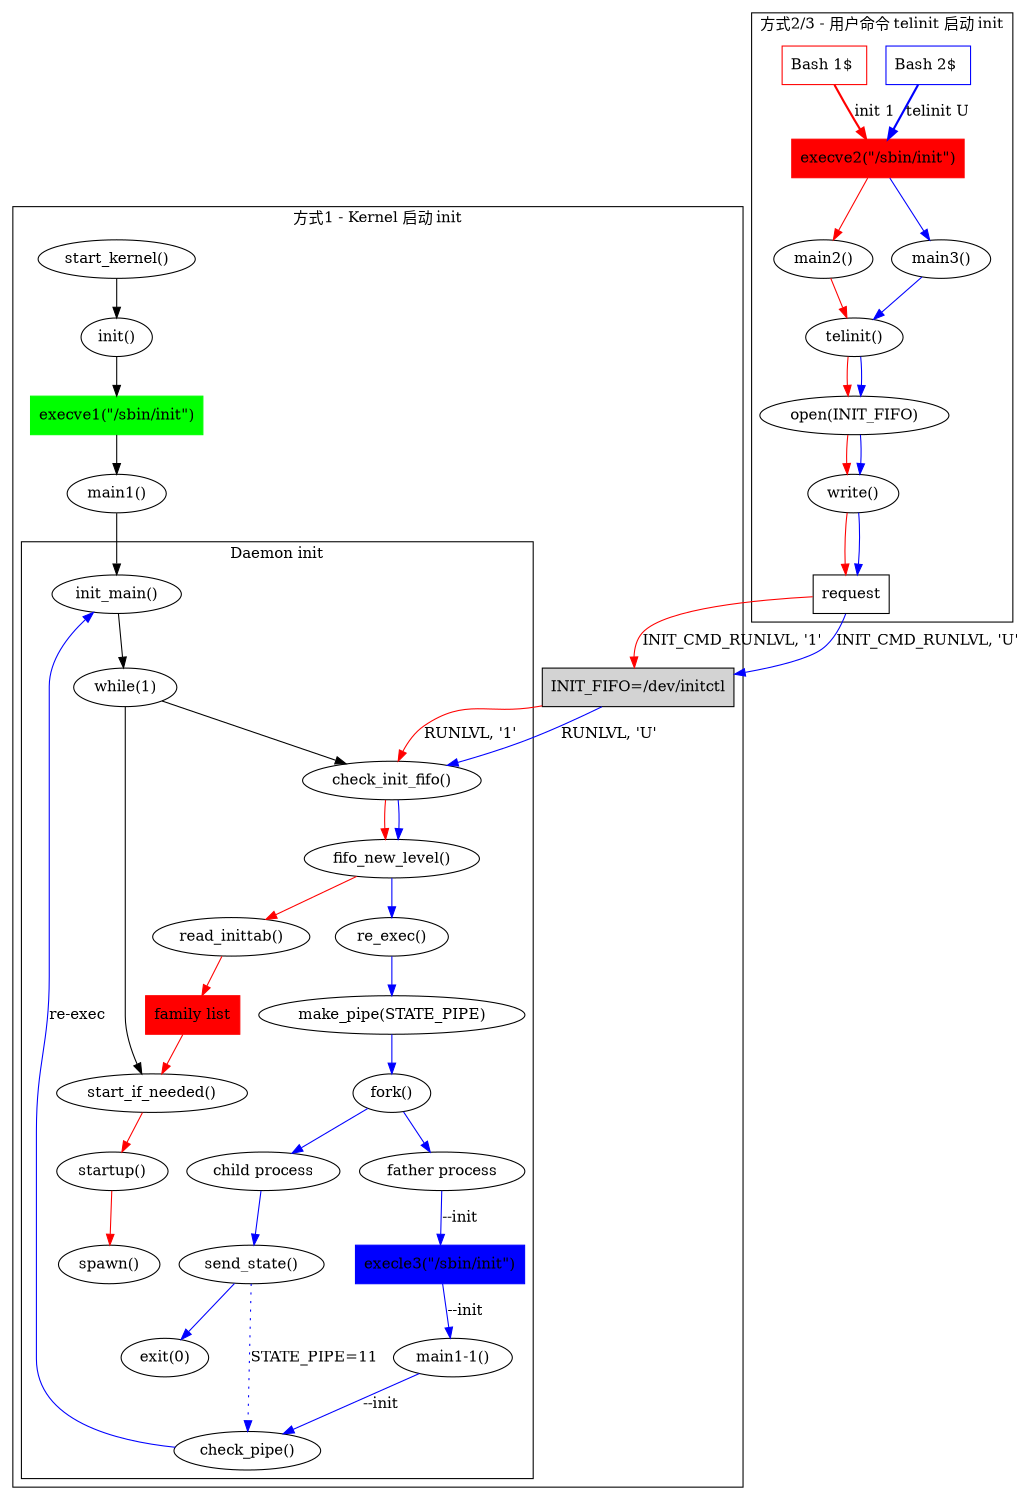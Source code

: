 digraph G
{
	size = "7, 10";

	subgraph cluster1
	{
		label = "方式1 - Kernel 启动 init";
		"start_kernel()" -> "init()";
		"init()" -> "execve1(\"/sbin/init\")" -> "main1()" -> "init_main()";
		"execve1(\"/sbin/init\")"  [shape=rect color=green style=filled];
		"init_main()" -> "while(1)";
		subgraph cluster11
		{
			label = "Daemon init";

			"while(1)" -> "start_if_needed()";
			"start_if_needed()" -> "startup()" -> "spawn()" [color=red]; 
			"family list" [shape=box style=filled color=red];
			"family list" -> "start_if_needed()" [color=red];

			"while(1)" -> "check_init_fifo()";
			"check_init_fifo()" -> "fifo_new_level()" [color=red];
			"check_init_fifo()" -> "fifo_new_level()" [color=blue];
			"fifo_new_level()" -> "read_inittab()" -> "family list" [color=red]; 
			"fifo_new_level()" -> "re_exec()" [color=blue];
			"re_exec()" -> "make_pipe(STATE_PIPE)" -> "fork()" [color=blue];
			"fork()" -> "child process" -> "send_state()" -> "exit(0)" [color=blue];

			"fork()" -> "father process" [color=blue];
			"father process" -> "execle3(\"/sbin/init\")" [label="--init" color=blue];
			"execle3(\"/sbin/init\")" -> "main1-1()" -> "check_pipe()" [label="--init" color=blue];
			"execle3(\"/sbin/init\")"  [shape=rect color=blue style=filled];

			"send_state()" -> "check_pipe()" [label="STATE_PIPE=11" color="blue" style=dotted];
			"check_pipe()" -> "init_main()" [label="re-exec" color="blue" style=solid];
		}
		"INIT_FIFO" [label="INIT_FIFO=/dev/initctl" shape=box style="filled"];
		"INIT_FIFO" -> "check_init_fifo()"  [label="RUNLVL, 'U'" color="blue"]; 
		"INIT_FIFO" -> "check_init_fifo()"  [label="RUNLVL, '1'" color="red"]; 
	}

	subgraph cluster2
	{
		label = "方式2/3 - 用户命令 telinit 启动 init" 
		//color=red;
		"Bash 2\$ " [shape=box color=blue];
		"Bash 2\$ " -> "execve2(\"/sbin/init\")" [style=bold label="telinit U" color="blue"];
		"Bash 1\$ " [shape=box color=red];
		"Bash 1\$ " -> "execve2(\"/sbin/init\")" [style=bold label="init 1" color=red];
		"execve2(\"/sbin/init\")" -> "main2()" -> "telinit()" [color=red];
		"execve2(\"/sbin/init\")"  [shape=rect color=red style=filled];
		"telinit()" -> "open(INIT_FIFO)" -> "write()" -> "request" [color=red];
		"INIT_FIFO" [shape=box style="filled"];
		"request" [shape=box];
		"request" -> "INIT_FIFO" [label="INIT_CMD_RUNLVL, '1'" color="red"]; 

	//subgraph cluster3
//		label = "方式3 - 在程序中通过 re_exec() 函数启动 init";
	//	color=blue;
		"execve2(\"/sbin/init\")" -> "main3()" -> "telinit()" [color=blue];
		"execve2(\"/sbin/init\")"  [shape=rect color=red style=filled];
		"telinit()" -> "open(INIT_FIFO)" -> "write()" -> "request" [color=blue];
		"request" -> "INIT_FIFO" [label="INIT_CMD_RUNLVL, 'U'" color="blue"]; 
	}

}
